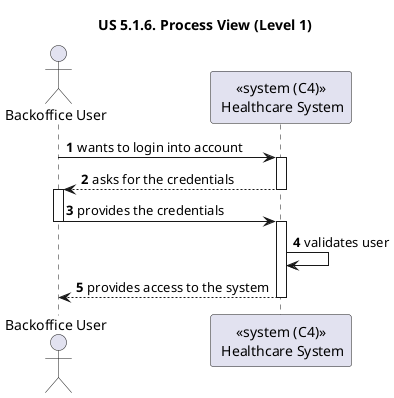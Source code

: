 @startuml
'https://plantuml.com/sequence-diagram

title "US 5.1.6. Process View (Level 1)"

autonumber

actor "Backoffice User" as BACK
participant "<<system (C4)>>\n Healthcare System" as SYS

BACK -> SYS : wants to login into account
activate SYS

SYS --> BACK : asks for the credentials
deactivate SYS
activate BACK

BACK -> SYS : provides the credentials
deactivate BACK
activate SYS

SYS -> SYS : validates user

SYS --> BACK : provides access to the system
deactivate SYS

@enduml